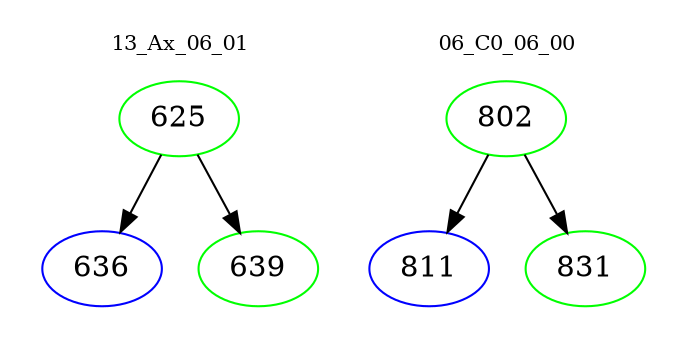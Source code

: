 digraph{
subgraph cluster_0 {
color = white
label = "13_Ax_06_01";
fontsize=10;
T0_625 [label="625", color="green"]
T0_625 -> T0_636 [color="black"]
T0_636 [label="636", color="blue"]
T0_625 -> T0_639 [color="black"]
T0_639 [label="639", color="green"]
}
subgraph cluster_1 {
color = white
label = "06_C0_06_00";
fontsize=10;
T1_802 [label="802", color="green"]
T1_802 -> T1_811 [color="black"]
T1_811 [label="811", color="blue"]
T1_802 -> T1_831 [color="black"]
T1_831 [label="831", color="green"]
}
}
